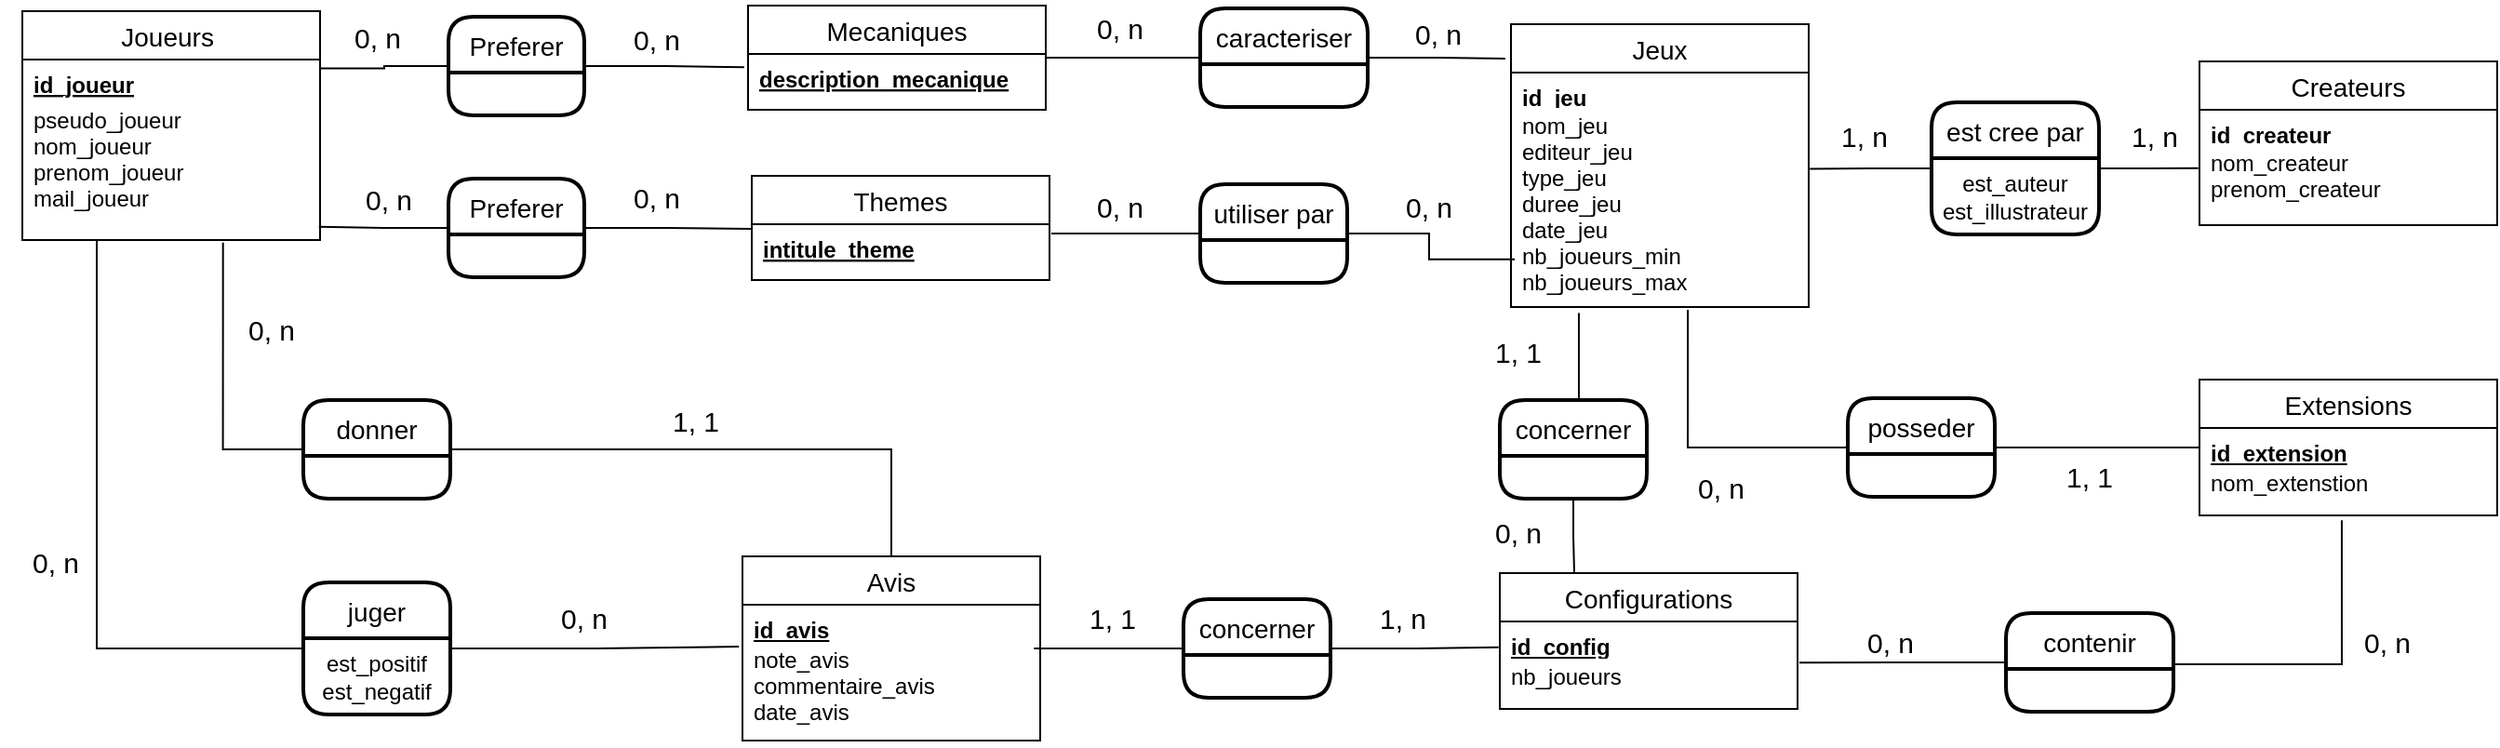 <mxfile version="20.6.0" type="device"><diagram id="R2lEEEUBdFMjLlhIrx00" name="Page-1"><mxGraphModel dx="1438" dy="459" grid="0" gridSize="10" guides="1" tooltips="1" connect="1" arrows="1" fold="1" page="0" pageScale="1" pageWidth="850" pageHeight="1100" math="0" shadow="0" extFonts="Permanent Marker^https://fonts.googleapis.com/css?family=Permanent+Marker"><root><mxCell id="0"/><mxCell id="1" parent="0"/><mxCell id="mQ2U125jDp2eCwoGI-kY-52" style="edgeStyle=orthogonalEdgeStyle;rounded=0;orthogonalLoop=1;jettySize=auto;html=1;exitX=1;exitY=0.25;exitDx=0;exitDy=0;entryX=0;entryY=0.5;entryDx=0;entryDy=0;endArrow=none;endFill=0;" parent="1" source="mQ2U125jDp2eCwoGI-kY-14" target="mQ2U125jDp2eCwoGI-kY-49" edge="1"><mxGeometry relative="1" as="geometry"/></mxCell><mxCell id="mQ2U125jDp2eCwoGI-kY-14" value="Joueurs " style="swimlane;fontStyle=0;childLayout=stackLayout;horizontal=1;startSize=26;horizontalStack=0;resizeParent=1;resizeParentMax=0;resizeLast=0;collapsible=1;marginBottom=0;align=center;fontSize=14;" parent="1" vertex="1"><mxGeometry x="-108" y="31" width="160" height="123" as="geometry"/></mxCell><mxCell id="mQ2U125jDp2eCwoGI-kY-15" value="id_joueur" style="text;strokeColor=none;fillColor=none;spacingLeft=4;spacingRight=4;overflow=hidden;rotatable=0;points=[[0,0.5],[1,0.5]];portConstraint=eastwest;fontSize=12;fontStyle=5" parent="mQ2U125jDp2eCwoGI-kY-14" vertex="1"><mxGeometry y="26" width="160" height="19" as="geometry"/></mxCell><mxCell id="mQ2U125jDp2eCwoGI-kY-17" value="pseudo_joueur&#xA;nom_joueur&#xA;prenom_joueur&#xA;mail_joueur&#xA;" style="text;strokeColor=none;fillColor=none;spacingLeft=4;spacingRight=4;overflow=hidden;rotatable=0;points=[[0,0.5],[1,0.5]];portConstraint=eastwest;fontSize=12;" parent="mQ2U125jDp2eCwoGI-kY-14" vertex="1"><mxGeometry y="45" width="160" height="78" as="geometry"/></mxCell><mxCell id="mQ2U125jDp2eCwoGI-kY-67" style="edgeStyle=orthogonalEdgeStyle;rounded=0;orthogonalLoop=1;jettySize=auto;html=1;exitX=1;exitY=0.5;exitDx=0;exitDy=0;endArrow=none;endFill=0;" parent="mQ2U125jDp2eCwoGI-kY-14" source="mQ2U125jDp2eCwoGI-kY-17" target="mQ2U125jDp2eCwoGI-kY-17" edge="1"><mxGeometry relative="1" as="geometry"/></mxCell><mxCell id="mQ2U125jDp2eCwoGI-kY-59" style="edgeStyle=orthogonalEdgeStyle;rounded=0;orthogonalLoop=1;jettySize=auto;html=1;entryX=0;entryY=0.5;entryDx=0;entryDy=0;endArrow=none;endFill=0;" parent="1" source="mQ2U125jDp2eCwoGI-kY-32" target="mQ2U125jDp2eCwoGI-kY-56" edge="1"><mxGeometry relative="1" as="geometry"/></mxCell><mxCell id="mQ2U125jDp2eCwoGI-kY-32" value="Mecaniques" style="swimlane;fontStyle=0;childLayout=stackLayout;horizontal=1;startSize=26;horizontalStack=0;resizeParent=1;resizeParentMax=0;resizeLast=0;collapsible=1;marginBottom=0;align=center;fontSize=14;" parent="1" vertex="1"><mxGeometry x="282" y="28" width="160" height="56" as="geometry"/></mxCell><mxCell id="mQ2U125jDp2eCwoGI-kY-33" value="description_mecanique" style="text;strokeColor=none;fillColor=none;spacingLeft=4;spacingRight=4;overflow=hidden;rotatable=0;points=[[0,0.5],[1,0.5]];portConstraint=eastwest;fontSize=12;fontStyle=5" parent="mQ2U125jDp2eCwoGI-kY-32" vertex="1"><mxGeometry y="26" width="160" height="30" as="geometry"/></mxCell><mxCell id="mQ2U125jDp2eCwoGI-kY-35" value="Themes" style="swimlane;fontStyle=0;childLayout=stackLayout;horizontal=1;startSize=26;horizontalStack=0;resizeParent=1;resizeParentMax=0;resizeLast=0;collapsible=1;marginBottom=0;align=center;fontSize=14;" parent="1" vertex="1"><mxGeometry x="284" y="119.5" width="160" height="56" as="geometry"/></mxCell><mxCell id="mQ2U125jDp2eCwoGI-kY-36" value="intitule_theme" style="text;strokeColor=none;fillColor=none;spacingLeft=4;spacingRight=4;overflow=hidden;rotatable=0;points=[[0,0.5],[1,0.5]];portConstraint=eastwest;fontSize=12;fontStyle=5" parent="mQ2U125jDp2eCwoGI-kY-35" vertex="1"><mxGeometry y="26" width="160" height="30" as="geometry"/></mxCell><mxCell id="mQ2U125jDp2eCwoGI-kY-37" value="Jeux" style="swimlane;fontStyle=0;childLayout=stackLayout;horizontal=1;startSize=26;horizontalStack=0;resizeParent=1;resizeParentMax=0;resizeLast=0;collapsible=1;marginBottom=0;align=center;fontSize=14;" parent="1" vertex="1"><mxGeometry x="692" y="38" width="160" height="152" as="geometry"/></mxCell><mxCell id="mQ2U125jDp2eCwoGI-kY-38" value="id_jeu" style="text;strokeColor=none;fillColor=none;spacingLeft=4;spacingRight=4;overflow=hidden;rotatable=0;points=[[0,0.5],[1,0.5]];portConstraint=eastwest;fontSize=12;fontStyle=5" parent="mQ2U125jDp2eCwoGI-kY-37" vertex="1"><mxGeometry y="26" width="160" height="15" as="geometry"/></mxCell><mxCell id="mQ2U125jDp2eCwoGI-kY-39" value="nom_jeu&#xA;editeur_jeu&#xA;type_jeu&#xA;duree_jeu&#xA;date_jeu&#xA;nb_joueurs_min&#xA;nb_joueurs_max&#xA;&#xA;" style="text;strokeColor=none;fillColor=none;spacingLeft=4;spacingRight=4;overflow=hidden;rotatable=0;points=[[0,0.5],[1,0.5]];portConstraint=eastwest;fontSize=12;" parent="mQ2U125jDp2eCwoGI-kY-37" vertex="1"><mxGeometry y="41" width="160" height="111" as="geometry"/></mxCell><mxCell id="mQ2U125jDp2eCwoGI-kY-40" value="Avis" style="swimlane;fontStyle=0;childLayout=stackLayout;horizontal=1;startSize=26;horizontalStack=0;resizeParent=1;resizeParentMax=0;resizeLast=0;collapsible=1;marginBottom=0;align=center;fontSize=14;" parent="1" vertex="1"><mxGeometry x="279" y="324" width="160" height="99" as="geometry"/></mxCell><mxCell id="mQ2U125jDp2eCwoGI-kY-41" value="id_avis" style="text;strokeColor=none;fillColor=none;spacingLeft=4;spacingRight=4;overflow=hidden;rotatable=0;points=[[0,0.5],[1,0.5]];portConstraint=eastwest;fontSize=12;fontStyle=5" parent="mQ2U125jDp2eCwoGI-kY-40" vertex="1"><mxGeometry y="26" width="160" height="16" as="geometry"/></mxCell><mxCell id="mQ2U125jDp2eCwoGI-kY-42" value="note_avis&#xA;commentaire_avis&#xA;date_avis&#xA;" style="text;strokeColor=none;fillColor=none;spacingLeft=4;spacingRight=4;overflow=hidden;rotatable=0;points=[[0,0.5],[1,0.5]];portConstraint=eastwest;fontSize=12;" parent="mQ2U125jDp2eCwoGI-kY-40" vertex="1"><mxGeometry y="42" width="160" height="57" as="geometry"/></mxCell><mxCell id="mQ2U125jDp2eCwoGI-kY-43" value="Createurs" style="swimlane;fontStyle=0;childLayout=stackLayout;horizontal=1;startSize=26;horizontalStack=0;resizeParent=1;resizeParentMax=0;resizeLast=0;collapsible=1;marginBottom=0;align=center;fontSize=14;" parent="1" vertex="1"><mxGeometry x="1062" y="58" width="160" height="88" as="geometry"/></mxCell><mxCell id="mQ2U125jDp2eCwoGI-kY-44" value="id_createur" style="text;strokeColor=none;fillColor=none;spacingLeft=4;spacingRight=4;overflow=hidden;rotatable=0;points=[[0,0.5],[1,0.5]];portConstraint=eastwest;fontSize=12;fontStyle=5" parent="mQ2U125jDp2eCwoGI-kY-43" vertex="1"><mxGeometry y="26" width="160" height="15" as="geometry"/></mxCell><mxCell id="mQ2U125jDp2eCwoGI-kY-45" value="nom_createur&#xA;prenom_createur&#xA;&#xA;" style="text;strokeColor=none;fillColor=none;spacingLeft=4;spacingRight=4;overflow=hidden;rotatable=0;points=[[0,0.5],[1,0.5]];portConstraint=eastwest;fontSize=12;" parent="mQ2U125jDp2eCwoGI-kY-43" vertex="1"><mxGeometry y="41" width="160" height="47" as="geometry"/></mxCell><mxCell id="mQ2U125jDp2eCwoGI-kY-46" value="Configurations" style="swimlane;fontStyle=0;childLayout=stackLayout;horizontal=1;startSize=26;horizontalStack=0;resizeParent=1;resizeParentMax=0;resizeLast=0;collapsible=1;marginBottom=0;align=center;fontSize=14;" parent="1" vertex="1"><mxGeometry x="686" y="333" width="160" height="73" as="geometry"/></mxCell><mxCell id="mQ2U125jDp2eCwoGI-kY-47" value="id_config" style="text;strokeColor=none;fillColor=none;spacingLeft=4;spacingRight=4;overflow=hidden;rotatable=0;points=[[0,0.5],[1,0.5]];portConstraint=eastwest;fontSize=12;fontStyle=5" parent="mQ2U125jDp2eCwoGI-kY-46" vertex="1"><mxGeometry y="26" width="160" height="16" as="geometry"/></mxCell><mxCell id="mQ2U125jDp2eCwoGI-kY-48" value="nb_joueurs" style="text;strokeColor=none;fillColor=none;spacingLeft=4;spacingRight=4;overflow=hidden;rotatable=0;points=[[0,0.5],[1,0.5]];portConstraint=eastwest;fontSize=12;" parent="mQ2U125jDp2eCwoGI-kY-46" vertex="1"><mxGeometry y="42" width="160" height="31" as="geometry"/></mxCell><mxCell id="mQ2U125jDp2eCwoGI-kY-54" style="edgeStyle=orthogonalEdgeStyle;rounded=0;orthogonalLoop=1;jettySize=auto;html=1;exitX=1;exitY=0.5;exitDx=0;exitDy=0;entryX=-0.013;entryY=0.238;entryDx=0;entryDy=0;entryPerimeter=0;endArrow=none;endFill=0;" parent="1" source="mQ2U125jDp2eCwoGI-kY-49" target="mQ2U125jDp2eCwoGI-kY-33" edge="1"><mxGeometry relative="1" as="geometry"/></mxCell><mxCell id="mQ2U125jDp2eCwoGI-kY-49" value="Preferer" style="swimlane;childLayout=stackLayout;horizontal=1;startSize=30;horizontalStack=0;rounded=1;fontSize=14;fontStyle=0;strokeWidth=2;resizeParent=0;resizeLast=1;shadow=0;dashed=0;align=center;" parent="1" vertex="1"><mxGeometry x="121" y="34" width="73" height="53" as="geometry"/></mxCell><mxCell id="mQ2U125jDp2eCwoGI-kY-68" style="edgeStyle=orthogonalEdgeStyle;rounded=0;orthogonalLoop=1;jettySize=auto;html=1;entryX=0.996;entryY=0.908;entryDx=0;entryDy=0;entryPerimeter=0;endArrow=none;endFill=0;" parent="1" source="mQ2U125jDp2eCwoGI-kY-51" target="mQ2U125jDp2eCwoGI-kY-17" edge="1"><mxGeometry relative="1" as="geometry"/></mxCell><mxCell id="b9A4jQ0xn4rSMNcplrqS-1" style="edgeStyle=orthogonalEdgeStyle;rounded=0;orthogonalLoop=1;jettySize=auto;html=1;exitX=1;exitY=0.5;exitDx=0;exitDy=0;endArrow=none;endFill=0;entryX=0;entryY=0.083;entryDx=0;entryDy=0;entryPerimeter=0;" edge="1" parent="1" source="mQ2U125jDp2eCwoGI-kY-51" target="mQ2U125jDp2eCwoGI-kY-36"><mxGeometry relative="1" as="geometry"><mxPoint x="257" y="170" as="targetPoint"/></mxGeometry></mxCell><mxCell id="mQ2U125jDp2eCwoGI-kY-51" value="Preferer" style="swimlane;childLayout=stackLayout;horizontal=1;startSize=30;horizontalStack=0;rounded=1;fontSize=14;fontStyle=0;strokeWidth=2;resizeParent=0;resizeLast=1;shadow=0;dashed=0;align=center;" parent="1" vertex="1"><mxGeometry x="121" y="121" width="73" height="53" as="geometry"><mxRectangle x="121" y="126.5" width="86" height="30" as="alternateBounds"/></mxGeometry></mxCell><mxCell id="mQ2U125jDp2eCwoGI-kY-58" style="edgeStyle=orthogonalEdgeStyle;rounded=0;orthogonalLoop=1;jettySize=auto;html=1;entryX=-0.019;entryY=0.122;entryDx=0;entryDy=0;entryPerimeter=0;endArrow=none;endFill=0;" parent="1" source="mQ2U125jDp2eCwoGI-kY-56" target="mQ2U125jDp2eCwoGI-kY-37" edge="1"><mxGeometry relative="1" as="geometry"/></mxCell><mxCell id="mQ2U125jDp2eCwoGI-kY-56" value="caracteriser" style="swimlane;childLayout=stackLayout;horizontal=1;startSize=30;horizontalStack=0;rounded=1;fontSize=14;fontStyle=0;strokeWidth=2;resizeParent=0;resizeLast=1;shadow=0;dashed=0;align=center;" parent="1" vertex="1"><mxGeometry x="525" y="29.5" width="90" height="53" as="geometry"/></mxCell><mxCell id="mQ2U125jDp2eCwoGI-kY-62" style="edgeStyle=orthogonalEdgeStyle;rounded=0;orthogonalLoop=1;jettySize=auto;html=1;exitX=0;exitY=0.5;exitDx=0;exitDy=0;entryX=1.006;entryY=0.167;entryDx=0;entryDy=0;entryPerimeter=0;endArrow=none;endFill=0;" parent="1" source="mQ2U125jDp2eCwoGI-kY-60" target="mQ2U125jDp2eCwoGI-kY-36" edge="1"><mxGeometry relative="1" as="geometry"/></mxCell><mxCell id="mQ2U125jDp2eCwoGI-kY-75" style="edgeStyle=orthogonalEdgeStyle;rounded=0;orthogonalLoop=1;jettySize=auto;html=1;entryX=0.013;entryY=0.769;entryDx=0;entryDy=0;entryPerimeter=0;endArrow=none;endFill=0;" parent="1" source="mQ2U125jDp2eCwoGI-kY-60" target="mQ2U125jDp2eCwoGI-kY-39" edge="1"><mxGeometry relative="1" as="geometry"/></mxCell><mxCell id="mQ2U125jDp2eCwoGI-kY-60" value="utiliser par" style="swimlane;childLayout=stackLayout;horizontal=1;startSize=30;horizontalStack=0;rounded=1;fontSize=14;fontStyle=0;strokeWidth=2;resizeParent=0;resizeLast=1;shadow=0;dashed=0;align=center;" parent="1" vertex="1"><mxGeometry x="525" y="124" width="79" height="53" as="geometry"/></mxCell><mxCell id="mQ2U125jDp2eCwoGI-kY-64" value="Extensions" style="swimlane;fontStyle=0;childLayout=stackLayout;horizontal=1;startSize=26;horizontalStack=0;resizeParent=1;resizeParentMax=0;resizeLast=0;collapsible=1;marginBottom=0;align=center;fontSize=14;" parent="1" vertex="1"><mxGeometry x="1062" y="229" width="160" height="73" as="geometry"/></mxCell><mxCell id="mQ2U125jDp2eCwoGI-kY-65" value="id_extension" style="text;strokeColor=none;fillColor=none;spacingLeft=4;spacingRight=4;overflow=hidden;rotatable=0;points=[[0,0.5],[1,0.5]];portConstraint=eastwest;fontSize=12;fontStyle=5" parent="mQ2U125jDp2eCwoGI-kY-64" vertex="1"><mxGeometry y="26" width="160" height="16" as="geometry"/></mxCell><mxCell id="mQ2U125jDp2eCwoGI-kY-66" value="nom_extenstion" style="text;strokeColor=none;fillColor=none;spacingLeft=4;spacingRight=4;overflow=hidden;rotatable=0;points=[[0,0.5],[1,0.5]];portConstraint=eastwest;fontSize=12;" parent="mQ2U125jDp2eCwoGI-kY-64" vertex="1"><mxGeometry y="42" width="160" height="31" as="geometry"/></mxCell><mxCell id="mQ2U125jDp2eCwoGI-kY-73" style="edgeStyle=orthogonalEdgeStyle;rounded=0;orthogonalLoop=1;jettySize=auto;html=1;entryX=0.674;entryY=1.018;entryDx=0;entryDy=0;entryPerimeter=0;endArrow=none;endFill=0;" parent="1" source="mQ2U125jDp2eCwoGI-kY-69" target="mQ2U125jDp2eCwoGI-kY-17" edge="1"><mxGeometry relative="1" as="geometry"><Array as="points"><mxPoint y="267"/></Array></mxGeometry></mxCell><mxCell id="mQ2U125jDp2eCwoGI-kY-74" style="edgeStyle=orthogonalEdgeStyle;rounded=0;orthogonalLoop=1;jettySize=auto;html=1;entryX=0.5;entryY=0;entryDx=0;entryDy=0;endArrow=none;endFill=0;" parent="1" source="mQ2U125jDp2eCwoGI-kY-69" target="mQ2U125jDp2eCwoGI-kY-40" edge="1"><mxGeometry relative="1" as="geometry"/></mxCell><mxCell id="mQ2U125jDp2eCwoGI-kY-69" value="donner" style="swimlane;childLayout=stackLayout;horizontal=1;startSize=30;horizontalStack=0;rounded=1;fontSize=14;fontStyle=0;strokeWidth=2;resizeParent=0;resizeLast=1;shadow=0;dashed=0;align=center;" parent="1" vertex="1"><mxGeometry x="43" y="240" width="79" height="53" as="geometry"/></mxCell><mxCell id="mQ2U125jDp2eCwoGI-kY-71" style="edgeStyle=orthogonalEdgeStyle;rounded=0;orthogonalLoop=1;jettySize=auto;html=1;endArrow=none;endFill=0;entryX=0.25;entryY=1;entryDx=0;entryDy=0;" parent="1" source="mQ2U125jDp2eCwoGI-kY-70" target="mQ2U125jDp2eCwoGI-kY-14" edge="1"><mxGeometry relative="1" as="geometry"><Array as="points"><mxPoint x="-68" y="374"/></Array></mxGeometry></mxCell><mxCell id="mQ2U125jDp2eCwoGI-kY-72" style="edgeStyle=orthogonalEdgeStyle;rounded=0;orthogonalLoop=1;jettySize=auto;html=1;entryX=-0.012;entryY=0.115;entryDx=0;entryDy=0;entryPerimeter=0;endArrow=none;endFill=0;" parent="1" source="mQ2U125jDp2eCwoGI-kY-70" target="mQ2U125jDp2eCwoGI-kY-42" edge="1"><mxGeometry relative="1" as="geometry"/></mxCell><mxCell id="mQ2U125jDp2eCwoGI-kY-70" value="juger" style="swimlane;childLayout=stackLayout;horizontal=1;startSize=30;horizontalStack=0;rounded=1;fontSize=14;fontStyle=0;strokeWidth=2;resizeParent=0;resizeLast=1;shadow=0;dashed=0;align=center;" parent="1" vertex="1"><mxGeometry x="43" y="338" width="79" height="71" as="geometry"/></mxCell><mxCell id="6Byzxyn7fxUoSLDxeeQo-1" value="&lt;div&gt;est_positif&lt;/div&gt;&lt;div&gt;est_negatif&lt;br&gt;&lt;/div&gt;" style="text;html=1;strokeColor=none;fillColor=none;align=center;verticalAlign=middle;whiteSpace=wrap;rounded=0;" parent="mQ2U125jDp2eCwoGI-kY-70" vertex="1"><mxGeometry y="30" width="79" height="41" as="geometry"/></mxCell><mxCell id="mQ2U125jDp2eCwoGI-kY-77" style="edgeStyle=orthogonalEdgeStyle;rounded=0;orthogonalLoop=1;jettySize=auto;html=1;entryX=0.979;entryY=0.132;entryDx=0;entryDy=0;entryPerimeter=0;endArrow=none;endFill=0;" parent="1" source="mQ2U125jDp2eCwoGI-kY-76" target="mQ2U125jDp2eCwoGI-kY-42" edge="1"><mxGeometry relative="1" as="geometry"/></mxCell><mxCell id="mQ2U125jDp2eCwoGI-kY-78" style="edgeStyle=orthogonalEdgeStyle;rounded=0;orthogonalLoop=1;jettySize=auto;html=1;entryX=-0.004;entryY=-0.069;entryDx=0;entryDy=0;entryPerimeter=0;endArrow=none;endFill=0;" parent="1" source="mQ2U125jDp2eCwoGI-kY-76" target="mQ2U125jDp2eCwoGI-kY-48" edge="1"><mxGeometry relative="1" as="geometry"/></mxCell><mxCell id="mQ2U125jDp2eCwoGI-kY-76" value="concerner" style="swimlane;childLayout=stackLayout;horizontal=1;startSize=30;horizontalStack=0;rounded=1;fontSize=14;fontStyle=0;strokeWidth=2;resizeParent=0;resizeLast=1;shadow=0;dashed=0;align=center;" parent="1" vertex="1"><mxGeometry x="516" y="347" width="79" height="53" as="geometry"/></mxCell><mxCell id="mQ2U125jDp2eCwoGI-kY-80" style="edgeStyle=orthogonalEdgeStyle;rounded=0;orthogonalLoop=1;jettySize=auto;html=1;entryX=0.25;entryY=0;entryDx=0;entryDy=0;endArrow=none;endFill=0;" parent="1" source="mQ2U125jDp2eCwoGI-kY-79" target="mQ2U125jDp2eCwoGI-kY-46" edge="1"><mxGeometry relative="1" as="geometry"/></mxCell><mxCell id="mQ2U125jDp2eCwoGI-kY-87" style="edgeStyle=orthogonalEdgeStyle;rounded=0;orthogonalLoop=1;jettySize=auto;html=1;entryX=0.228;entryY=1.029;entryDx=0;entryDy=0;entryPerimeter=0;endArrow=none;endFill=0;" parent="1" source="mQ2U125jDp2eCwoGI-kY-79" target="mQ2U125jDp2eCwoGI-kY-39" edge="1"><mxGeometry relative="1" as="geometry"><Array as="points"><mxPoint x="728" y="267"/></Array></mxGeometry></mxCell><mxCell id="mQ2U125jDp2eCwoGI-kY-79" value="concerner" style="swimlane;childLayout=stackLayout;horizontal=1;startSize=30;horizontalStack=0;rounded=1;fontSize=14;fontStyle=0;strokeWidth=2;resizeParent=0;resizeLast=1;shadow=0;dashed=0;align=center;" parent="1" vertex="1"><mxGeometry x="686" y="240" width="79" height="53" as="geometry"/></mxCell><mxCell id="mQ2U125jDp2eCwoGI-kY-91" style="edgeStyle=orthogonalEdgeStyle;rounded=0;orthogonalLoop=1;jettySize=auto;html=1;entryX=0;entryY=0.5;entryDx=0;entryDy=0;endArrow=none;endFill=0;" parent="1" source="mQ2U125jDp2eCwoGI-kY-88" target="mQ2U125jDp2eCwoGI-kY-64" edge="1"><mxGeometry relative="1" as="geometry"/></mxCell><mxCell id="mQ2U125jDp2eCwoGI-kY-92" style="edgeStyle=orthogonalEdgeStyle;rounded=0;orthogonalLoop=1;jettySize=auto;html=1;entryX=0.594;entryY=1.013;entryDx=0;entryDy=0;entryPerimeter=0;endArrow=none;endFill=0;exitX=0;exitY=0.5;exitDx=0;exitDy=0;" parent="1" source="mQ2U125jDp2eCwoGI-kY-88" target="mQ2U125jDp2eCwoGI-kY-39" edge="1"><mxGeometry relative="1" as="geometry"><Array as="points"><mxPoint x="787" y="266"/></Array></mxGeometry></mxCell><mxCell id="mQ2U125jDp2eCwoGI-kY-88" value="posseder" style="swimlane;childLayout=stackLayout;horizontal=1;startSize=30;horizontalStack=0;rounded=1;fontSize=14;fontStyle=0;strokeWidth=2;resizeParent=0;resizeLast=1;shadow=0;dashed=0;align=center;" parent="1" vertex="1"><mxGeometry x="873" y="239" width="79" height="53" as="geometry"/></mxCell><mxCell id="mQ2U125jDp2eCwoGI-kY-94" style="edgeStyle=orthogonalEdgeStyle;rounded=0;orthogonalLoop=1;jettySize=auto;html=1;entryX=1.004;entryY=0.331;entryDx=0;entryDy=0;entryPerimeter=0;endArrow=none;endFill=0;" parent="1" source="mQ2U125jDp2eCwoGI-kY-93" target="mQ2U125jDp2eCwoGI-kY-39" edge="1"><mxGeometry relative="1" as="geometry"/></mxCell><mxCell id="mQ2U125jDp2eCwoGI-kY-95" style="edgeStyle=orthogonalEdgeStyle;rounded=0;orthogonalLoop=1;jettySize=auto;html=1;entryX=-0.004;entryY=0.349;entryDx=0;entryDy=0;entryPerimeter=0;endArrow=none;endFill=0;" parent="1" source="mQ2U125jDp2eCwoGI-kY-93" target="mQ2U125jDp2eCwoGI-kY-45" edge="1"><mxGeometry relative="1" as="geometry"/></mxCell><mxCell id="mQ2U125jDp2eCwoGI-kY-93" value="est cree par" style="swimlane;childLayout=stackLayout;horizontal=1;startSize=30;horizontalStack=0;rounded=1;fontSize=14;fontStyle=0;strokeWidth=2;resizeParent=0;resizeLast=1;shadow=0;dashed=0;align=center;" parent="1" vertex="1"><mxGeometry x="918" y="80" width="90" height="71" as="geometry"/></mxCell><mxCell id="6Byzxyn7fxUoSLDxeeQo-2" value="&lt;div&gt;est_auteur&lt;/div&gt;&lt;div&gt;est_illustrateur&lt;br&gt;&lt;/div&gt;" style="text;html=1;strokeColor=none;fillColor=none;align=center;verticalAlign=middle;whiteSpace=wrap;rounded=0;" parent="mQ2U125jDp2eCwoGI-kY-93" vertex="1"><mxGeometry y="30" width="90" height="41" as="geometry"/></mxCell><mxCell id="mQ2U125jDp2eCwoGI-kY-97" style="edgeStyle=orthogonalEdgeStyle;rounded=0;orthogonalLoop=1;jettySize=auto;html=1;entryX=1.006;entryY=0.198;entryDx=0;entryDy=0;entryPerimeter=0;endArrow=none;endFill=0;" parent="1" source="mQ2U125jDp2eCwoGI-kY-96" target="mQ2U125jDp2eCwoGI-kY-48" edge="1"><mxGeometry relative="1" as="geometry"/></mxCell><mxCell id="mQ2U125jDp2eCwoGI-kY-98" style="edgeStyle=orthogonalEdgeStyle;rounded=0;orthogonalLoop=1;jettySize=auto;html=1;entryX=0.478;entryY=1.083;entryDx=0;entryDy=0;entryPerimeter=0;endArrow=none;endFill=0;" parent="1" source="mQ2U125jDp2eCwoGI-kY-96" target="mQ2U125jDp2eCwoGI-kY-66" edge="1"><mxGeometry relative="1" as="geometry"><Array as="points"><mxPoint x="1138" y="382"/></Array></mxGeometry></mxCell><mxCell id="mQ2U125jDp2eCwoGI-kY-96" value="contenir" style="swimlane;childLayout=stackLayout;horizontal=1;startSize=30;horizontalStack=0;rounded=1;fontSize=14;fontStyle=0;strokeWidth=2;resizeParent=0;resizeLast=1;shadow=0;dashed=0;align=center;" parent="1" vertex="1"><mxGeometry x="958" y="354.5" width="90" height="53" as="geometry"/></mxCell><mxCell id="mQ2U125jDp2eCwoGI-kY-99" value="&lt;font style=&quot;font-size: 15px;&quot;&gt;0, n&lt;/font&gt;" style="text;html=1;strokeColor=none;fillColor=none;align=center;verticalAlign=middle;whiteSpace=wrap;rounded=0;" parent="1" vertex="1"><mxGeometry x="52.5" y="29.5" width="60" height="30" as="geometry"/></mxCell><mxCell id="mQ2U125jDp2eCwoGI-kY-101" value="&lt;font style=&quot;font-size: 15px;&quot;&gt;0, n&lt;/font&gt;" style="text;html=1;strokeColor=none;fillColor=none;align=center;verticalAlign=middle;whiteSpace=wrap;rounded=0;" parent="1" vertex="1"><mxGeometry x="203" y="31" width="60" height="30" as="geometry"/></mxCell><mxCell id="mQ2U125jDp2eCwoGI-kY-102" value="&lt;font style=&quot;font-size: 15px;&quot;&gt;0, n&lt;/font&gt;" style="text;html=1;strokeColor=none;fillColor=none;align=center;verticalAlign=middle;whiteSpace=wrap;rounded=0;" parent="1" vertex="1"><mxGeometry x="59" y="117" width="60" height="30" as="geometry"/></mxCell><mxCell id="mQ2U125jDp2eCwoGI-kY-103" value="&lt;font style=&quot;font-size: 15px;&quot;&gt;0, n&lt;/font&gt;" style="text;html=1;strokeColor=none;fillColor=none;align=center;verticalAlign=middle;whiteSpace=wrap;rounded=0;" parent="1" vertex="1"><mxGeometry x="203" y="116" width="60" height="30" as="geometry"/></mxCell><mxCell id="mQ2U125jDp2eCwoGI-kY-104" value="&lt;font style=&quot;font-size: 15px;&quot;&gt;0, n&lt;/font&gt;" style="text;html=1;strokeColor=none;fillColor=none;align=center;verticalAlign=middle;whiteSpace=wrap;rounded=0;" parent="1" vertex="1"><mxGeometry x="-4" y="187" width="60" height="30" as="geometry"/></mxCell><mxCell id="mQ2U125jDp2eCwoGI-kY-105" value="&lt;font style=&quot;font-size: 15px;&quot;&gt;0, n&lt;/font&gt;" style="text;html=1;strokeColor=none;fillColor=none;align=center;verticalAlign=middle;whiteSpace=wrap;rounded=0;" parent="1" vertex="1"><mxGeometry x="-120" y="312" width="60" height="30" as="geometry"/></mxCell><mxCell id="mQ2U125jDp2eCwoGI-kY-106" value="&lt;font style=&quot;font-size: 15px;&quot;&gt;0, n&lt;/font&gt;" style="text;html=1;strokeColor=none;fillColor=none;align=center;verticalAlign=middle;whiteSpace=wrap;rounded=0;" parent="1" vertex="1"><mxGeometry x="164" y="342" width="60" height="30" as="geometry"/></mxCell><mxCell id="mQ2U125jDp2eCwoGI-kY-107" value="&lt;font style=&quot;font-size: 15px;&quot;&gt;0, n&lt;/font&gt;" style="text;html=1;strokeColor=none;fillColor=none;align=center;verticalAlign=middle;whiteSpace=wrap;rounded=0;" parent="1" vertex="1"><mxGeometry x="666" y="296" width="60" height="30" as="geometry"/></mxCell><mxCell id="mQ2U125jDp2eCwoGI-kY-108" value="&lt;font style=&quot;font-size: 15px;&quot;&gt;1, n&lt;/font&gt;" style="text;html=1;strokeColor=none;fillColor=none;align=center;verticalAlign=middle;whiteSpace=wrap;rounded=0;" parent="1" vertex="1"><mxGeometry x="604" y="342" width="60" height="30" as="geometry"/></mxCell><mxCell id="mQ2U125jDp2eCwoGI-kY-109" value="&lt;font style=&quot;font-size: 15px;&quot;&gt;0, n&lt;/font&gt;" style="text;html=1;strokeColor=none;fillColor=none;align=center;verticalAlign=middle;whiteSpace=wrap;rounded=0;" parent="1" vertex="1"><mxGeometry x="866" y="354.5" width="60" height="30" as="geometry"/></mxCell><mxCell id="mQ2U125jDp2eCwoGI-kY-110" value="&lt;font style=&quot;font-size: 15px;&quot;&gt;0, n&lt;/font&gt;" style="text;html=1;strokeColor=none;fillColor=none;align=center;verticalAlign=middle;whiteSpace=wrap;rounded=0;" parent="1" vertex="1"><mxGeometry x="1133" y="354.5" width="60" height="30" as="geometry"/></mxCell><mxCell id="mQ2U125jDp2eCwoGI-kY-111" value="&lt;font style=&quot;font-size: 15px;&quot;&gt;0, n&lt;/font&gt;" style="text;html=1;strokeColor=none;fillColor=none;align=center;verticalAlign=middle;whiteSpace=wrap;rounded=0;" parent="1" vertex="1"><mxGeometry x="775" y="272" width="60" height="30" as="geometry"/></mxCell><mxCell id="mQ2U125jDp2eCwoGI-kY-112" value="&lt;font style=&quot;font-size: 15px;&quot;&gt;1, n&lt;/font&gt;" style="text;html=1;strokeColor=none;fillColor=none;align=center;verticalAlign=middle;whiteSpace=wrap;rounded=0;" parent="1" vertex="1"><mxGeometry x="852" y="82.5" width="60" height="30" as="geometry"/></mxCell><mxCell id="mQ2U125jDp2eCwoGI-kY-113" value="&lt;font style=&quot;font-size: 15px;&quot;&gt;1, n&lt;/font&gt;" style="text;html=1;strokeColor=none;fillColor=none;align=center;verticalAlign=middle;whiteSpace=wrap;rounded=0;" parent="1" vertex="1"><mxGeometry x="1008" y="82.5" width="60" height="30" as="geometry"/></mxCell><mxCell id="mQ2U125jDp2eCwoGI-kY-117" value="&lt;font style=&quot;font-size: 15px;&quot;&gt;0, n&lt;/font&gt;" style="text;html=1;strokeColor=none;fillColor=none;align=center;verticalAlign=middle;whiteSpace=wrap;rounded=0;" parent="1" vertex="1"><mxGeometry x="618" y="121" width="60" height="30" as="geometry"/></mxCell><mxCell id="mQ2U125jDp2eCwoGI-kY-118" value="&lt;font style=&quot;font-size: 15px;&quot;&gt;0, n&lt;/font&gt;" style="text;html=1;strokeColor=none;fillColor=none;align=center;verticalAlign=middle;whiteSpace=wrap;rounded=0;" parent="1" vertex="1"><mxGeometry x="452" y="121" width="60" height="30" as="geometry"/></mxCell><mxCell id="mQ2U125jDp2eCwoGI-kY-119" value="&lt;font style=&quot;font-size: 15px;&quot;&gt;0, n&lt;/font&gt;" style="text;html=1;strokeColor=none;fillColor=none;align=center;verticalAlign=middle;whiteSpace=wrap;rounded=0;" parent="1" vertex="1"><mxGeometry x="452" y="25" width="60" height="30" as="geometry"/></mxCell><mxCell id="mQ2U125jDp2eCwoGI-kY-120" value="&lt;font style=&quot;font-size: 15px;&quot;&gt;0, n&lt;/font&gt;" style="text;html=1;strokeColor=none;fillColor=none;align=center;verticalAlign=middle;whiteSpace=wrap;rounded=0;" parent="1" vertex="1"><mxGeometry x="623" y="28" width="60" height="30" as="geometry"/></mxCell><mxCell id="mQ2U125jDp2eCwoGI-kY-121" value="&lt;font style=&quot;font-size: 15px;&quot;&gt;1, 1&lt;br&gt;&lt;/font&gt;" style="text;html=1;strokeColor=none;fillColor=none;align=center;verticalAlign=middle;whiteSpace=wrap;rounded=0;" parent="1" vertex="1"><mxGeometry x="224" y="236" width="60" height="30" as="geometry"/></mxCell><mxCell id="mQ2U125jDp2eCwoGI-kY-122" value="&lt;font style=&quot;font-size: 15px;&quot;&gt;1, 1&lt;br&gt;&lt;/font&gt;" style="text;html=1;strokeColor=none;fillColor=none;align=center;verticalAlign=middle;whiteSpace=wrap;rounded=0;" parent="1" vertex="1"><mxGeometry x="666" y="199" width="60" height="30" as="geometry"/></mxCell><mxCell id="mQ2U125jDp2eCwoGI-kY-123" value="&lt;font style=&quot;font-size: 15px;&quot;&gt;1, 1&lt;br&gt;&lt;/font&gt;" style="text;html=1;strokeColor=none;fillColor=none;align=center;verticalAlign=middle;whiteSpace=wrap;rounded=0;" parent="1" vertex="1"><mxGeometry x="448" y="342" width="60" height="30" as="geometry"/></mxCell><mxCell id="mQ2U125jDp2eCwoGI-kY-124" value="&lt;font style=&quot;font-size: 15px;&quot;&gt;1, 1&lt;br&gt;&lt;/font&gt;" style="text;html=1;strokeColor=none;fillColor=none;align=center;verticalAlign=middle;whiteSpace=wrap;rounded=0;" parent="1" vertex="1"><mxGeometry x="973" y="266" width="60" height="30" as="geometry"/></mxCell></root></mxGraphModel></diagram></mxfile>